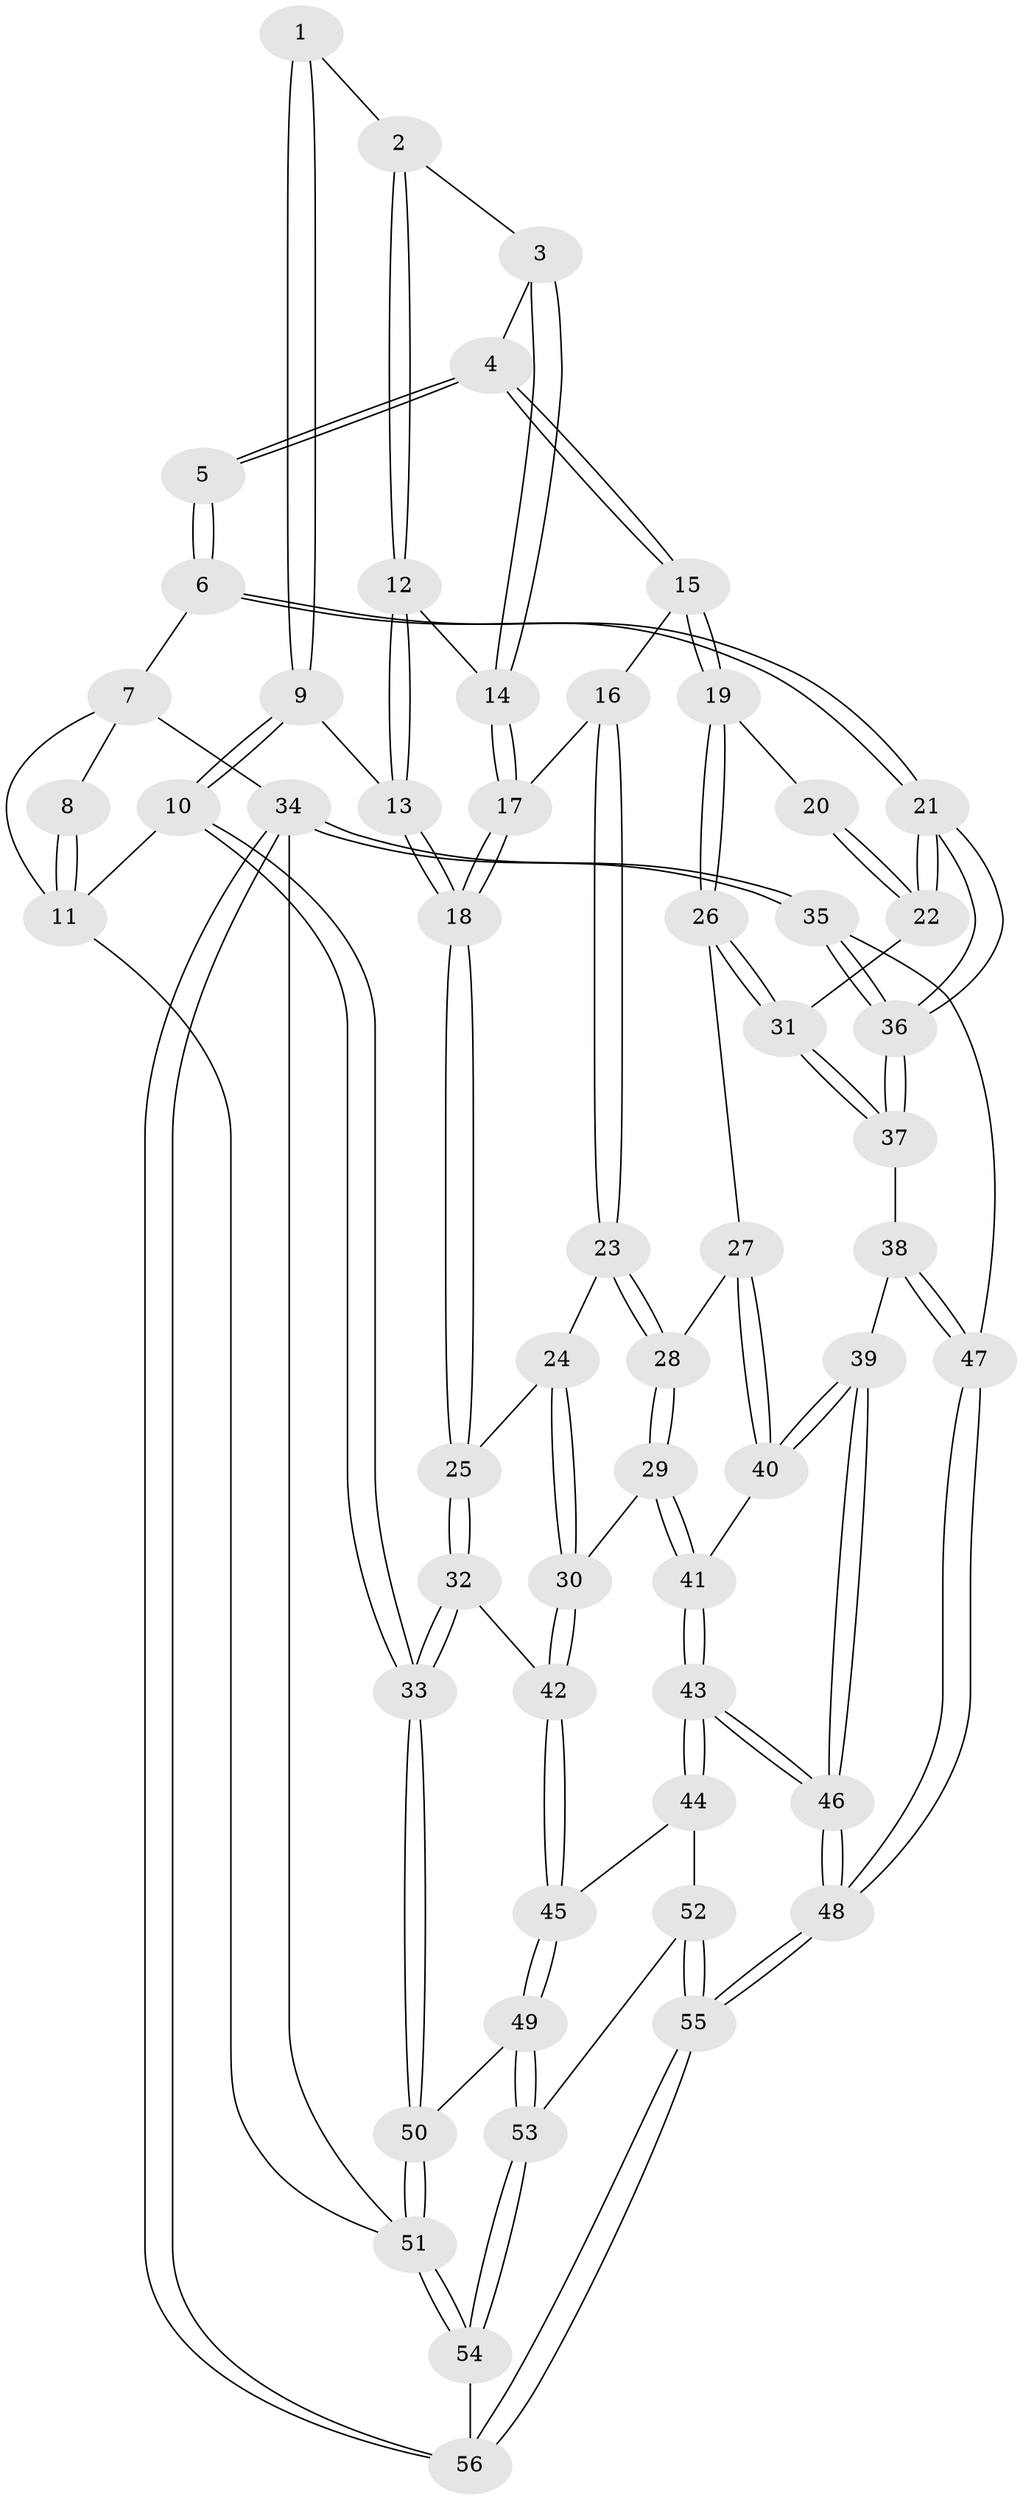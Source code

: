 // coarse degree distribution, {4: 0.6206896551724138, 5: 0.2413793103448276, 3: 0.06896551724137931, 6: 0.034482758620689655, 7: 0.034482758620689655}
// Generated by graph-tools (version 1.1) at 2025/52/02/27/25 19:52:42]
// undirected, 56 vertices, 137 edges
graph export_dot {
graph [start="1"]
  node [color=gray90,style=filled];
  1 [pos="+0.4525046209471875+0"];
  2 [pos="+0.5147806212119566+0.019300085200916653"];
  3 [pos="+0.7369963293310585+0.11941219066559185"];
  4 [pos="+0.7642083806677489+0.12324888720843437"];
  5 [pos="+1+0"];
  6 [pos="+1+0"];
  7 [pos="+1+0"];
  8 [pos="+0.45146733034434783+0"];
  9 [pos="+0.21948960291302813+0.25082799500021"];
  10 [pos="+0+0.1727930256488172"];
  11 [pos="+0+0"];
  12 [pos="+0.5211017992405121+0.13912206056411267"];
  13 [pos="+0.22198540658224314+0.25321285988261866"];
  14 [pos="+0.5458426598757604+0.21934399295361412"];
  15 [pos="+0.669752101964307+0.31788969461158184"];
  16 [pos="+0.5743917985046569+0.2982187313668091"];
  17 [pos="+0.5469417284608933+0.24657006960792466"];
  18 [pos="+0.23898259240324174+0.2741725988306693"];
  19 [pos="+0.6964527816299596+0.34203163250796065"];
  20 [pos="+0.972305863129287+0.1880510601516107"];
  21 [pos="+1+0.4643929265331507"];
  22 [pos="+0.8821683741712624+0.4084365035566891"];
  23 [pos="+0.5364570891857103+0.35349067551455193"];
  24 [pos="+0.5163453680935952+0.36322106284098343"];
  25 [pos="+0.2979548233417555+0.4085969551613277"];
  26 [pos="+0.736975042851292+0.4227766913624014"];
  27 [pos="+0.6475532592971432+0.4886980094817297"];
  28 [pos="+0.5753511310135958+0.49490954125795283"];
  29 [pos="+0.5444050501851392+0.5300908597712134"];
  30 [pos="+0.45520545684950003+0.5532119803256073"];
  31 [pos="+0.8288091248846441+0.4745494907445287"];
  32 [pos="+0.2982398454927727+0.43061131056308205"];
  33 [pos="+0+0.6052514679863348"];
  34 [pos="+1+1"];
  35 [pos="+1+0.7527362666755613"];
  36 [pos="+1+0.5733889030167814"];
  37 [pos="+0.8577357198810759+0.5696999182333096"];
  38 [pos="+0.8506139378176847+0.5834158939628388"];
  39 [pos="+0.8432872348933945+0.5920240043731863"];
  40 [pos="+0.6624701390555626+0.5695210092609527"];
  41 [pos="+0.6194287790749838+0.6245695424155997"];
  42 [pos="+0.3601415840657079+0.6000127488810408"];
  43 [pos="+0.6303476933152092+0.8523186013157585"];
  44 [pos="+0.37212610220330244+0.6620773371374243"];
  45 [pos="+0.3541039261714349+0.6357976624324969"];
  46 [pos="+0.6722095831450022+0.9058325899296061"];
  47 [pos="+0.9763104692429375+0.748271130234527"];
  48 [pos="+0.6828959399347736+0.9552553335527217"];
  49 [pos="+0.15018676874005707+0.7012706453841113"];
  50 [pos="+0+0.6450258766911809"];
  51 [pos="+0+1"];
  52 [pos="+0.3016713928047993+0.8817961403624429"];
  53 [pos="+0.21051428311386966+0.9389189232126399"];
  54 [pos="+0.023802693876819752+1"];
  55 [pos="+0.6849982325009508+0.988553303673433"];
  56 [pos="+0.6996106457721998+1"];
  1 -- 2;
  1 -- 9;
  1 -- 9;
  2 -- 3;
  2 -- 12;
  2 -- 12;
  3 -- 4;
  3 -- 14;
  3 -- 14;
  4 -- 5;
  4 -- 5;
  4 -- 15;
  4 -- 15;
  5 -- 6;
  5 -- 6;
  6 -- 7;
  6 -- 21;
  6 -- 21;
  7 -- 8;
  7 -- 11;
  7 -- 34;
  8 -- 11;
  8 -- 11;
  9 -- 10;
  9 -- 10;
  9 -- 13;
  10 -- 11;
  10 -- 33;
  10 -- 33;
  11 -- 51;
  12 -- 13;
  12 -- 13;
  12 -- 14;
  13 -- 18;
  13 -- 18;
  14 -- 17;
  14 -- 17;
  15 -- 16;
  15 -- 19;
  15 -- 19;
  16 -- 17;
  16 -- 23;
  16 -- 23;
  17 -- 18;
  17 -- 18;
  18 -- 25;
  18 -- 25;
  19 -- 20;
  19 -- 26;
  19 -- 26;
  20 -- 22;
  20 -- 22;
  21 -- 22;
  21 -- 22;
  21 -- 36;
  21 -- 36;
  22 -- 31;
  23 -- 24;
  23 -- 28;
  23 -- 28;
  24 -- 25;
  24 -- 30;
  24 -- 30;
  25 -- 32;
  25 -- 32;
  26 -- 27;
  26 -- 31;
  26 -- 31;
  27 -- 28;
  27 -- 40;
  27 -- 40;
  28 -- 29;
  28 -- 29;
  29 -- 30;
  29 -- 41;
  29 -- 41;
  30 -- 42;
  30 -- 42;
  31 -- 37;
  31 -- 37;
  32 -- 33;
  32 -- 33;
  32 -- 42;
  33 -- 50;
  33 -- 50;
  34 -- 35;
  34 -- 35;
  34 -- 56;
  34 -- 56;
  34 -- 51;
  35 -- 36;
  35 -- 36;
  35 -- 47;
  36 -- 37;
  36 -- 37;
  37 -- 38;
  38 -- 39;
  38 -- 47;
  38 -- 47;
  39 -- 40;
  39 -- 40;
  39 -- 46;
  39 -- 46;
  40 -- 41;
  41 -- 43;
  41 -- 43;
  42 -- 45;
  42 -- 45;
  43 -- 44;
  43 -- 44;
  43 -- 46;
  43 -- 46;
  44 -- 45;
  44 -- 52;
  45 -- 49;
  45 -- 49;
  46 -- 48;
  46 -- 48;
  47 -- 48;
  47 -- 48;
  48 -- 55;
  48 -- 55;
  49 -- 50;
  49 -- 53;
  49 -- 53;
  50 -- 51;
  50 -- 51;
  51 -- 54;
  51 -- 54;
  52 -- 53;
  52 -- 55;
  52 -- 55;
  53 -- 54;
  53 -- 54;
  54 -- 56;
  55 -- 56;
  55 -- 56;
}

